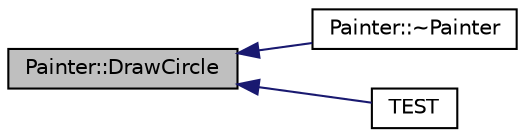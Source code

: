 digraph "Painter::DrawCircle"
{
  edge [fontname="Helvetica",fontsize="10",labelfontname="Helvetica",labelfontsize="10"];
  node [fontname="Helvetica",fontsize="10",shape=record];
  rankdir="LR";
  Node8 [label="Painter::DrawCircle",height=0.2,width=0.4,color="black", fillcolor="grey75", style="filled", fontcolor="black"];
  Node8 -> Node9 [dir="back",color="midnightblue",fontsize="10",style="solid",fontname="Helvetica"];
  Node9 [label="Painter::~Painter",height=0.2,width=0.4,color="black", fillcolor="white", style="filled",URL="$dd/d30/class_painter.html#a6db88212368910da3385fa9e5fa97174"];
  Node8 -> Node10 [dir="back",color="midnightblue",fontsize="10",style="solid",fontname="Helvetica"];
  Node10 [label="TEST",height=0.2,width=0.4,color="black", fillcolor="white", style="filled",URL="$d3/d3f/_painter_test_8cpp.html#a972155cf51dbc1f2e1e6e3198ccaf6ee"];
}
